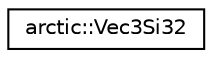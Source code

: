 digraph "Graphical Class Hierarchy"
{
 // LATEX_PDF_SIZE
  edge [fontname="Helvetica",fontsize="10",labelfontname="Helvetica",labelfontsize="10"];
  node [fontname="Helvetica",fontsize="10",shape=record];
  rankdir="LR";
  Node0 [label="arctic::Vec3Si32",height=0.2,width=0.4,color="black", fillcolor="white", style="filled",URL="$structarctic_1_1_vec3_si32.html",tooltip=" "];
}
